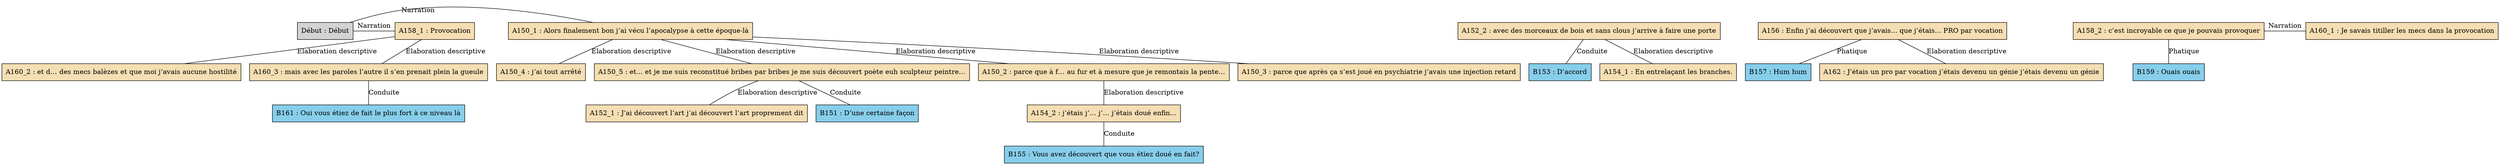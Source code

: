 digraph C10 {
	node [shape=box style=filled]
	"Début" [label="Début : Début"]
	A150_1 [label="A150_1 : Alors finalement bon j’ai vécu l’apocalypse à cette époque-là" fillcolor=wheat]
	A150_2 [label="A150_2 : parce que à f… au fur et à mesure que je remontais la pente..." fillcolor=wheat]
	A150_3 [label="A150_3 : parce que après ça s’est joué en psychiatrie j’avais une injection retard" fillcolor=wheat]
	A150_4 [label="A150_4 : j’ai tout arrêté" fillcolor=wheat]
	A150_5 [label="A150_5 : et... et je me suis reconstitué bribes par bribes je me suis découvert poète euh sculpteur peintre..." fillcolor=wheat]
	B151 [label="B151 : D’une certaine façon" fillcolor=skyblue]
	A152_1 [label="A152_1 : J’ai découvert l’art j’ai découvert l’art proprement dit" fillcolor=wheat]
	A152_2 [label="A152_2 : avec des morceaux de bois et sans clous j’arrive à faire une porte" fillcolor=wheat]
	B153 [label="B153 : D’accord" fillcolor=skyblue]
	A154_1 [label="A154_1 : En entrelaçant les branches." fillcolor=wheat]
	A154_2 [label="A154_2 : j’étais j’… j’… j’étais doué enfin..." fillcolor=wheat]
	B155 [label="B155 : Vous avez découvert que vous étiez doué en fait?" fillcolor=skyblue]
	A156 [label="A156 : Enfin j’ai découvert que j’avais... que j’étais... PRO par vocation" fillcolor=wheat]
	B157 [label="B157 : Hum hum" fillcolor=skyblue]
	A158_1 [label="A158_1 : Provocation" fillcolor=wheat]
	A158_2 [label="A158_2 : c’est incroyable ce que je pouvais provoquer" fillcolor=wheat]
	B159 [label="B159 : Ouais ouais" fillcolor=skyblue]
	A160_1 [label="A160_1 : Je savais titiller les mecs dans la provocation" fillcolor=wheat]
	A160_2 [label="A160_2 : et d… des mecs balèzes et que moi j’avais aucune hostilité" fillcolor=wheat]
	A160_3 [label="A160_3 : mais avec les paroles l’autre il s’en prenait plein la gueule" fillcolor=wheat]
	B161 [label="B161 : Oui vous étiez de fait le plus fort à ce niveau là" fillcolor=skyblue]
	A162 [label="A162 : J’étais un pro par vocation j’étais devenu un génie j’étais devenu un génie" fillcolor=wheat]
	{
		rank=same
		"Début"
		A150_1
		"Début" -> A150_1 [label=Narration dir=none]
	}
	{
		rank=same
		"Début"
		A158_1
		"Début" -> A158_1 [label=Narration dir=none]
	}
	A150_1 -> A150_2 [label="Elaboration descriptive" dir=none]
	A150_1 -> A150_3 [label="Elaboration descriptive" dir=none]
	A150_1 -> A150_4 [label="Elaboration descriptive" dir=none]
	A150_1 -> A150_5 [label="Elaboration descriptive" dir=none]
	A150_5 -> B151 [label=Conduite dir=none]
	A152_2 -> B153 [label=Conduite dir=none]
	A152_2 -> A154_1 [label="Elaboration descriptive" dir=none]
	A150_2 -> A154_2 [label="Elaboration descriptive" dir=none]
	A150_5 -> A152_1 [label="Elaboration descriptive" dir=none]
	A158_2 -> B159 [label=Phatique dir=none]
	A156 -> B157 [label=Phatique dir=none]
	{
		rank=same
		A158_2
		A160_1
		A158_2 -> A160_1 [label=Narration dir=none]
	}
	A154_2 -> B155 [label=Conduite dir=none]
	A158_1 -> A160_2 [label="Elaboration descriptive" dir=none]
	A158_1 -> A160_3 [label="Elaboration descriptive" dir=none]
	A160_3 -> B161 [label=Conduite dir=none]
	A156 -> A162 [label="Elaboration descriptive" dir=none]
}
